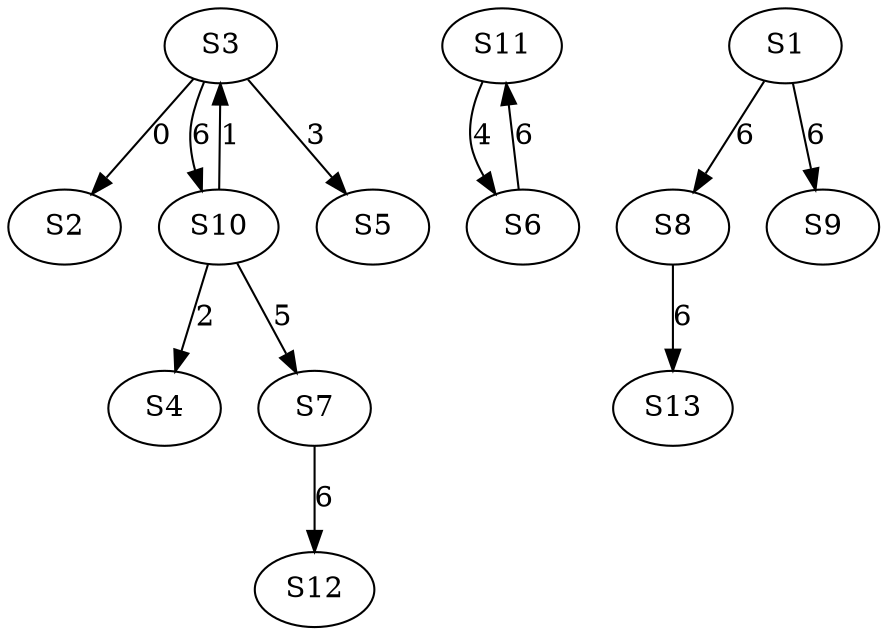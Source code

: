 strict digraph {
	S3 -> S2 [ label = 0 ];
	S10 -> S3 [ label = 1 ];
	S10 -> S4 [ label = 2 ];
	S3 -> S5 [ label = 3 ];
	S11 -> S6 [ label = 4 ];
	S10 -> S7 [ label = 5 ];
	S1 -> S8 [ label = 6 ];
	S1 -> S9 [ label = 6 ];
	S3 -> S10 [ label = 6 ];
	S6 -> S11 [ label = 6 ];
	S7 -> S12 [ label = 6 ];
	S8 -> S13 [ label = 6 ];
}